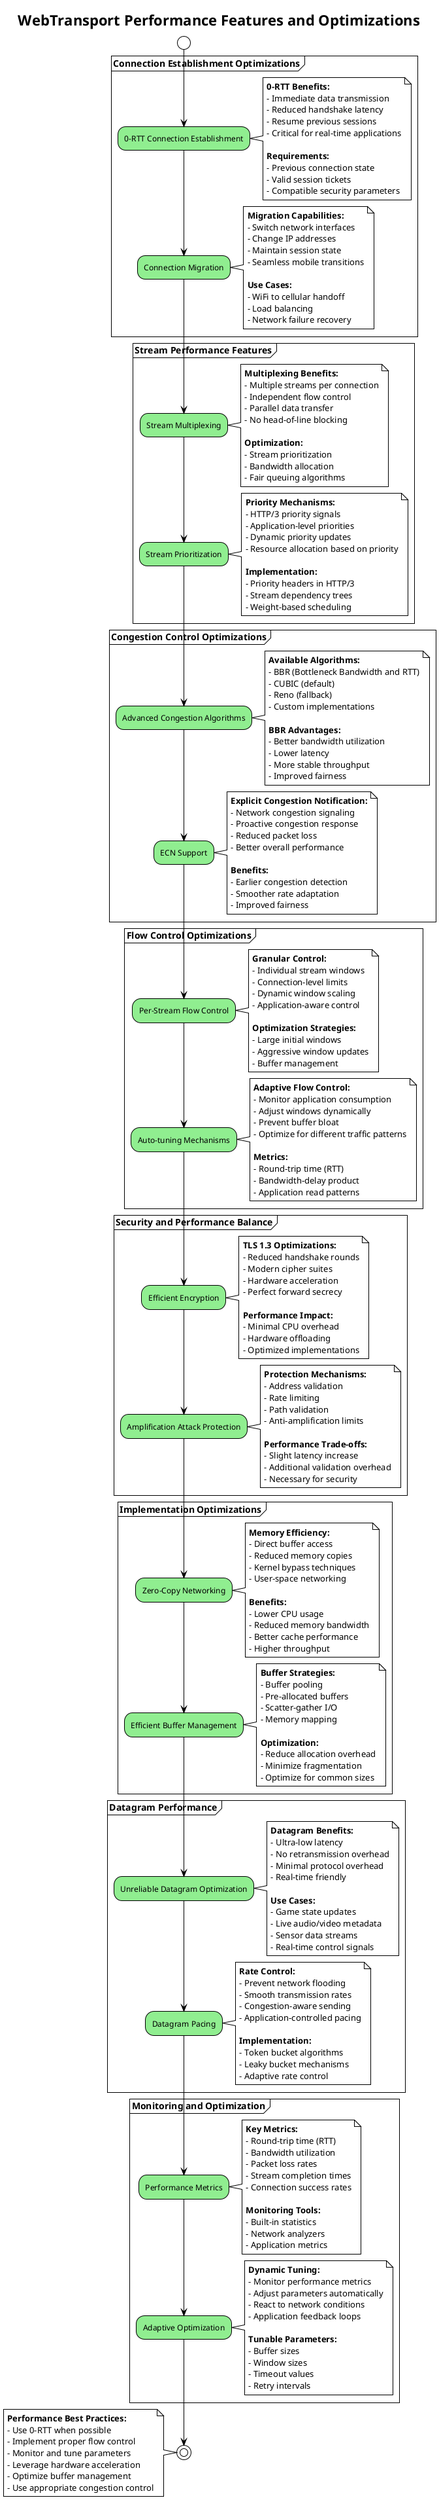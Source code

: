@startuml
!theme plain
skinparam activity {
  BackgroundColor lightgreen
  BorderColor black
  ArrowColor black
}

title WebTransport Performance Features and Optimizations

start

partition "**Connection Establishment Optimizations**" {
  :0-RTT Connection Establishment;
  note right
  **0-RTT Benefits:**
  - Immediate data transmission
  - Reduced handshake latency
  - Resume previous sessions
  - Critical for real-time applications
  
  **Requirements:**
  - Previous connection state
  - Valid session tickets
  - Compatible security parameters
  end note
  
  :Connection Migration;
  note right
  **Migration Capabilities:**
  - Switch network interfaces
  - Change IP addresses
  - Maintain session state
  - Seamless mobile transitions
  
  **Use Cases:**
  - WiFi to cellular handoff
  - Load balancing
  - Network failure recovery
  end note
}

partition "**Stream Performance Features**" {
  :Stream Multiplexing;
  note right
  **Multiplexing Benefits:**
  - Multiple streams per connection
  - Independent flow control
  - Parallel data transfer
  - No head-of-line blocking
  
  **Optimization:**
  - Stream prioritization
  - Bandwidth allocation
  - Fair queuing algorithms
  end note
  
  :Stream Prioritization;
  note right
  **Priority Mechanisms:**
  - HTTP/3 priority signals
  - Application-level priorities
  - Dynamic priority updates
  - Resource allocation based on priority
  
  **Implementation:**
  - Priority headers in HTTP/3
  - Stream dependency trees
  - Weight-based scheduling
  end note
}

partition "**Congestion Control Optimizations**" {
  :Advanced Congestion Algorithms;
  note right
  **Available Algorithms:**
  - BBR (Bottleneck Bandwidth and RTT)
  - CUBIC (default)
  - Reno (fallback)
  - Custom implementations
  
  **BBR Advantages:**
  - Better bandwidth utilization
  - Lower latency
  - More stable throughput
  - Improved fairness
  end note
  
  :ECN Support;
  note right
  **Explicit Congestion Notification:**
  - Network congestion signaling
  - Proactive congestion response
  - Reduced packet loss
  - Better overall performance
  
  **Benefits:**
  - Earlier congestion detection
  - Smoother rate adaptation
  - Improved fairness
  end note
}

partition "**Flow Control Optimizations**" {
  :Per-Stream Flow Control;
  note right
  **Granular Control:**
  - Individual stream windows
  - Connection-level limits
  - Dynamic window scaling
  - Application-aware control
  
  **Optimization Strategies:**
  - Large initial windows
  - Aggressive window updates
  - Buffer management
  end note
  
  :Auto-tuning Mechanisms;
  note right
  **Adaptive Flow Control:**
  - Monitor application consumption
  - Adjust windows dynamically
  - Prevent buffer bloat
  - Optimize for different traffic patterns
  
  **Metrics:**
  - Round-trip time (RTT)
  - Bandwidth-delay product
  - Application read patterns
  end note
}

partition "**Security and Performance Balance**" {
  :Efficient Encryption;
  note right
  **TLS 1.3 Optimizations:**
  - Reduced handshake rounds
  - Modern cipher suites
  - Hardware acceleration
  - Perfect forward secrecy
  
  **Performance Impact:**
  - Minimal CPU overhead
  - Hardware offloading
  - Optimized implementations
  end note
  
  :Amplification Attack Protection;
  note right
  **Protection Mechanisms:**
  - Address validation
  - Rate limiting
  - Path validation
  - Anti-amplification limits
  
  **Performance Trade-offs:**
  - Slight latency increase
  - Additional validation overhead
  - Necessary for security
  end note
}

partition "**Implementation Optimizations**" {
  :Zero-Copy Networking;
  note right
  **Memory Efficiency:**
  - Direct buffer access
  - Reduced memory copies
  - Kernel bypass techniques
  - User-space networking
  
  **Benefits:**
  - Lower CPU usage
  - Reduced memory bandwidth
  - Better cache performance
  - Higher throughput
  end note
  
  :Efficient Buffer Management;
  note right
  **Buffer Strategies:**
  - Buffer pooling
  - Pre-allocated buffers
  - Scatter-gather I/O
  - Memory mapping
  
  **Optimization:**
  - Reduce allocation overhead
  - Minimize fragmentation
  - Optimize for common sizes
  end note
}

partition "**Datagram Performance**" {
  :Unreliable Datagram Optimization;
  note right
  **Datagram Benefits:**
  - Ultra-low latency
  - No retransmission overhead
  - Minimal protocol overhead
  - Real-time friendly
  
  **Use Cases:**
  - Game state updates
  - Live audio/video metadata
  - Sensor data streams
  - Real-time control signals
  end note
  
  :Datagram Pacing;
  note right
  **Rate Control:**
  - Prevent network flooding
  - Smooth transmission rates
  - Congestion-aware sending
  - Application-controlled pacing
  
  **Implementation:**
  - Token bucket algorithms
  - Leaky bucket mechanisms
  - Adaptive rate control
  end note
}

partition "**Monitoring and Optimization**" {
  :Performance Metrics;
  note right
  **Key Metrics:**
  - Round-trip time (RTT)
  - Bandwidth utilization
  - Packet loss rates
  - Stream completion times
  - Connection success rates
  
  **Monitoring Tools:**
  - Built-in statistics
  - Network analyzers
  - Application metrics
  end note
  
  :Adaptive Optimization;
  note right
  **Dynamic Tuning:**
  - Monitor performance metrics
  - Adjust parameters automatically
  - React to network conditions
  - Application feedback loops
  
  **Tunable Parameters:**
  - Buffer sizes
  - Window sizes
  - Timeout values
  - Retry intervals
  end note
}

stop

note left
**Performance Best Practices:**
- Use 0-RTT when possible
- Implement proper flow control
- Monitor and tune parameters
- Leverage hardware acceleration
- Optimize buffer management
- Use appropriate congestion control
end note

@enduml
